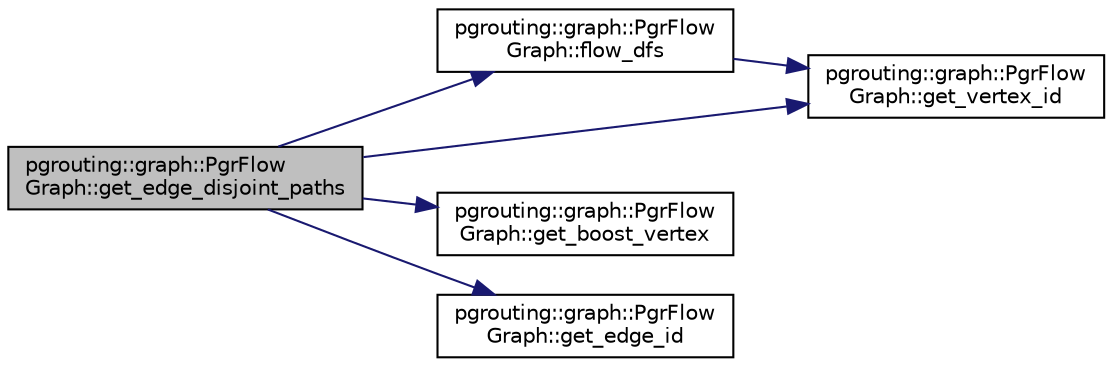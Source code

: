 digraph "pgrouting::graph::PgrFlowGraph::get_edge_disjoint_paths"
{
  edge [fontname="Helvetica",fontsize="10",labelfontname="Helvetica",labelfontsize="10"];
  node [fontname="Helvetica",fontsize="10",shape=record];
  rankdir="LR";
  Node67 [label="pgrouting::graph::PgrFlow\lGraph::get_edge_disjoint_paths",height=0.2,width=0.4,color="black", fillcolor="grey75", style="filled", fontcolor="black"];
  Node67 -> Node68 [color="midnightblue",fontsize="10",style="solid",fontname="Helvetica"];
  Node68 [label="pgrouting::graph::PgrFlow\lGraph::flow_dfs",height=0.2,width=0.4,color="black", fillcolor="white", style="filled",URL="$classpgrouting_1_1graph_1_1PgrFlowGraph.html#aca026eba52ac3dd41e5c1a56a6756dd6"];
  Node68 -> Node69 [color="midnightblue",fontsize="10",style="solid",fontname="Helvetica"];
  Node69 [label="pgrouting::graph::PgrFlow\lGraph::get_vertex_id",height=0.2,width=0.4,color="black", fillcolor="white", style="filled",URL="$classpgrouting_1_1graph_1_1PgrFlowGraph.html#a68d4da4f342529dd8015ed709c5e45eb"];
  Node67 -> Node70 [color="midnightblue",fontsize="10",style="solid",fontname="Helvetica"];
  Node70 [label="pgrouting::graph::PgrFlow\lGraph::get_boost_vertex",height=0.2,width=0.4,color="black", fillcolor="white", style="filled",URL="$classpgrouting_1_1graph_1_1PgrFlowGraph.html#a9961761c130668d5ef8f97ac76a5daa2"];
  Node67 -> Node71 [color="midnightblue",fontsize="10",style="solid",fontname="Helvetica"];
  Node71 [label="pgrouting::graph::PgrFlow\lGraph::get_edge_id",height=0.2,width=0.4,color="black", fillcolor="white", style="filled",URL="$classpgrouting_1_1graph_1_1PgrFlowGraph.html#aff7d463252549ae976475eaef6986bbb"];
  Node67 -> Node69 [color="midnightblue",fontsize="10",style="solid",fontname="Helvetica"];
}
